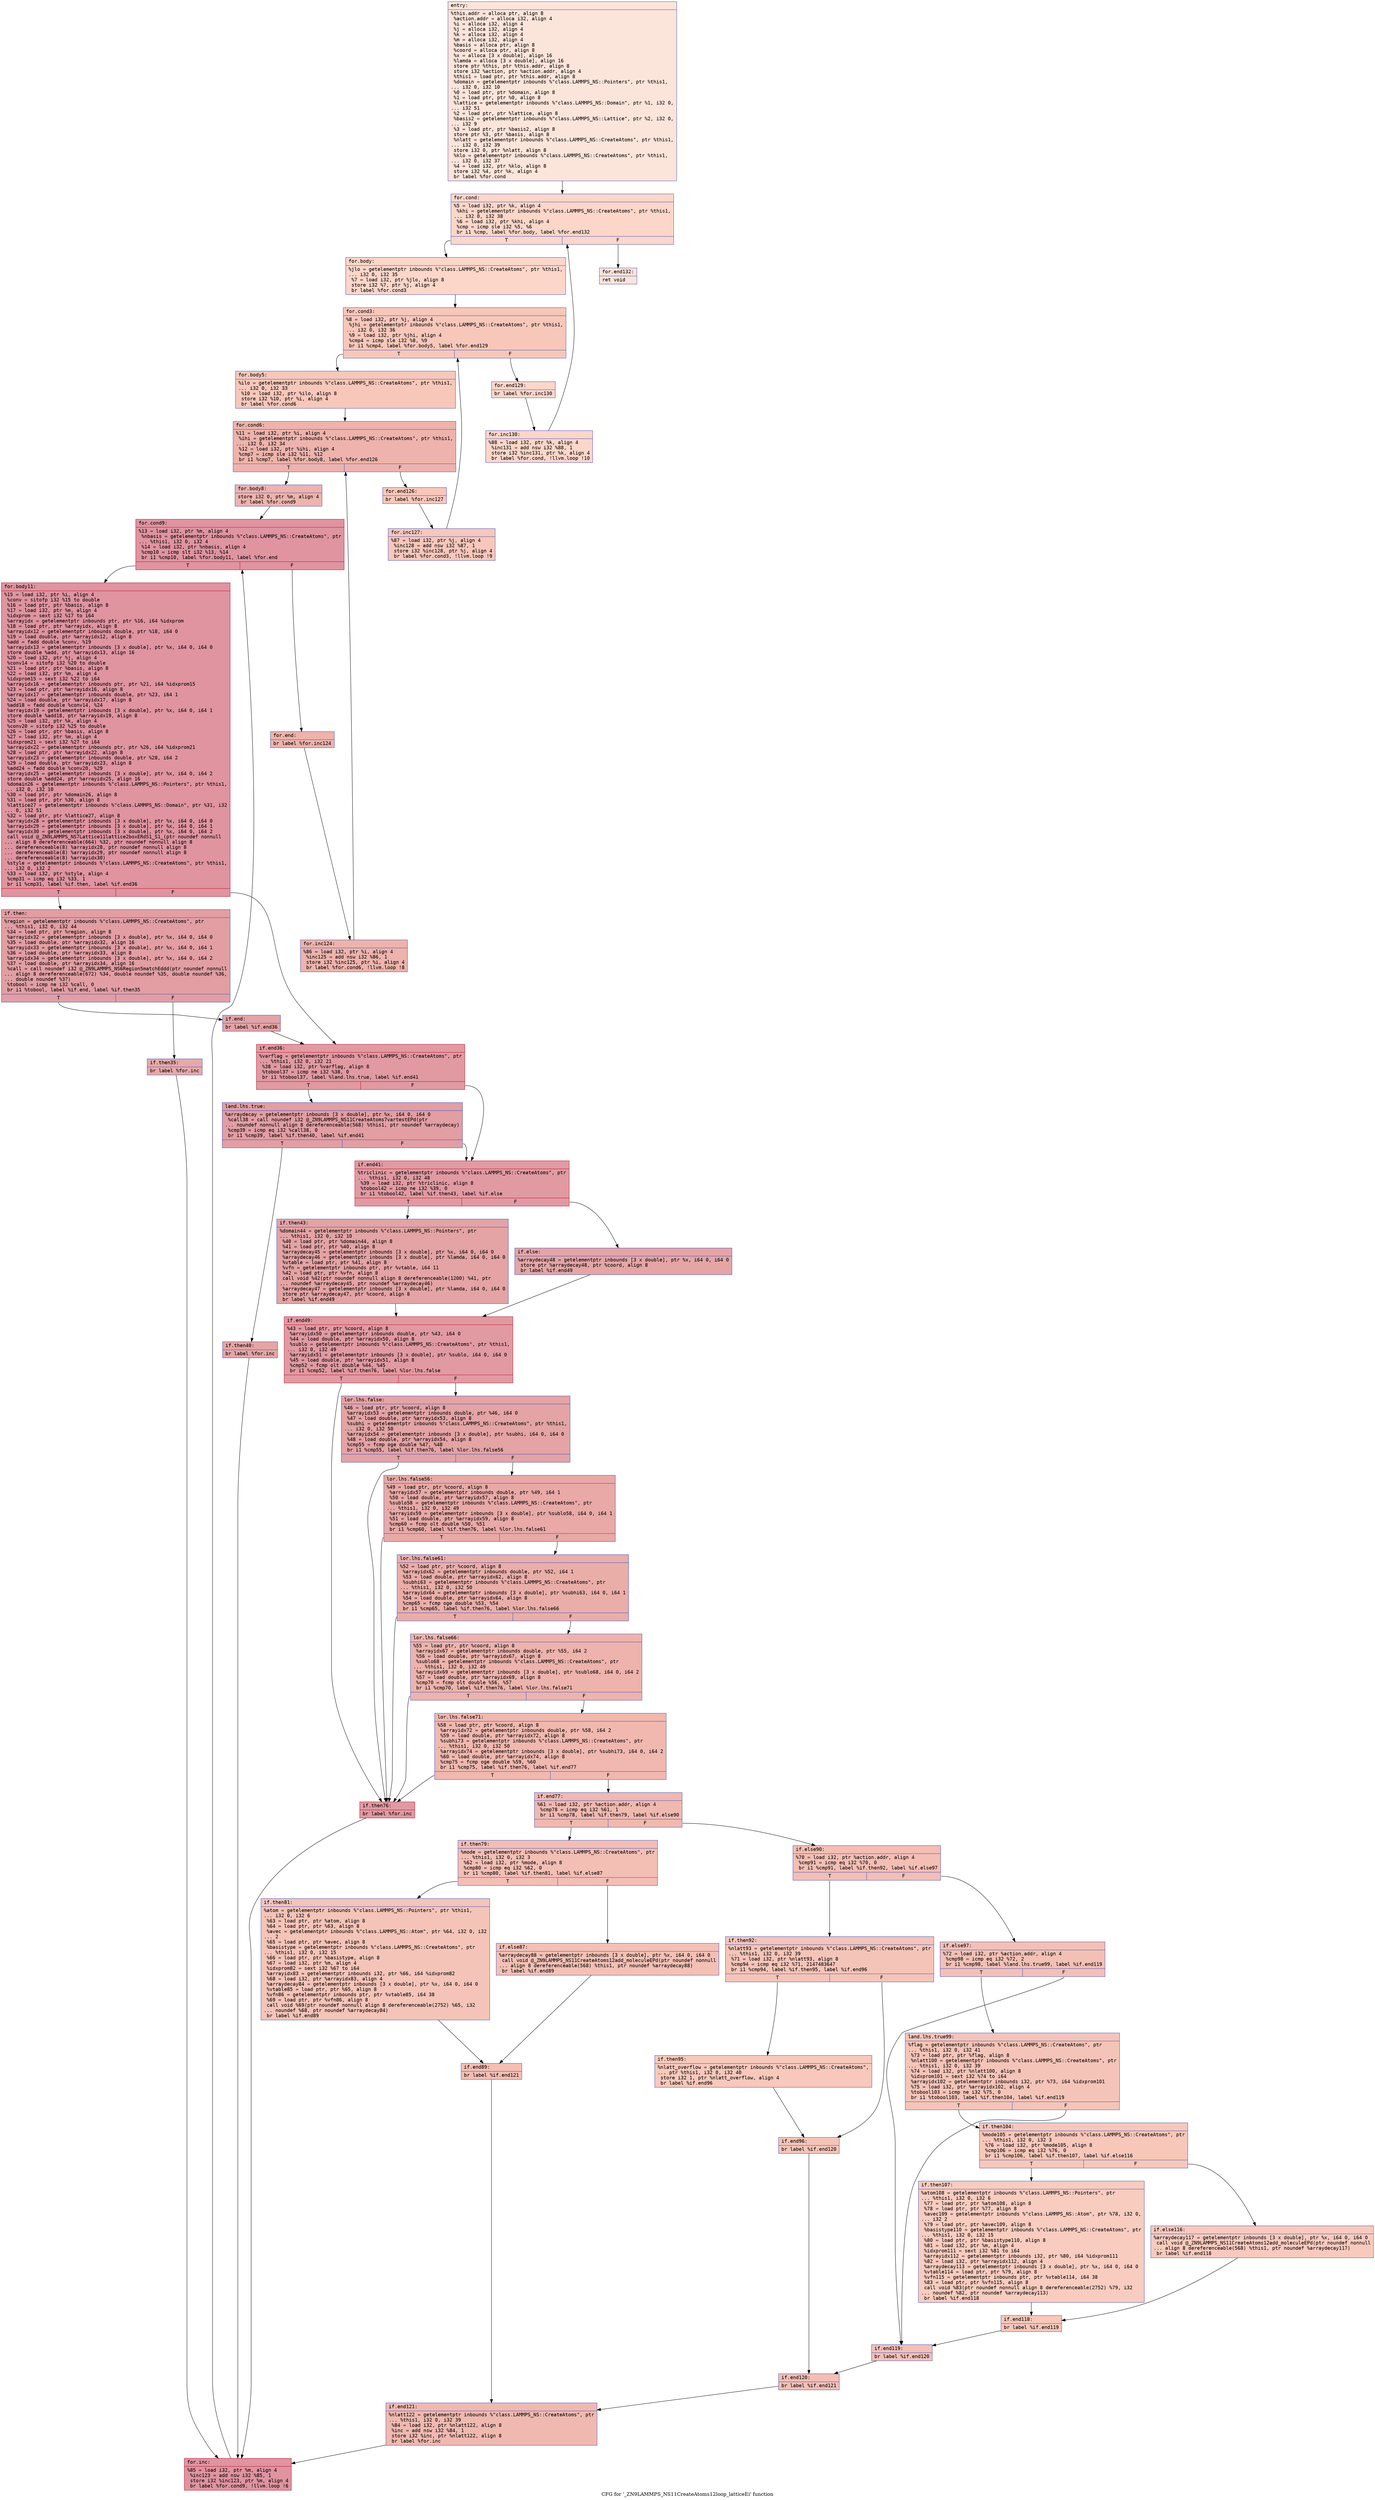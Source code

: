 digraph "CFG for '_ZN9LAMMPS_NS11CreateAtoms12loop_latticeEi' function" {
	label="CFG for '_ZN9LAMMPS_NS11CreateAtoms12loop_latticeEi' function";

	Node0x55e0693b6890 [shape=record,color="#3d50c3ff", style=filled, fillcolor="#f5c1a970" fontname="Courier",label="{entry:\l|  %this.addr = alloca ptr, align 8\l  %action.addr = alloca i32, align 4\l  %i = alloca i32, align 4\l  %j = alloca i32, align 4\l  %k = alloca i32, align 4\l  %m = alloca i32, align 4\l  %basis = alloca ptr, align 8\l  %coord = alloca ptr, align 8\l  %x = alloca [3 x double], align 16\l  %lamda = alloca [3 x double], align 16\l  store ptr %this, ptr %this.addr, align 8\l  store i32 %action, ptr %action.addr, align 4\l  %this1 = load ptr, ptr %this.addr, align 8\l  %domain = getelementptr inbounds %\"class.LAMMPS_NS::Pointers\", ptr %this1,\l... i32 0, i32 10\l  %0 = load ptr, ptr %domain, align 8\l  %1 = load ptr, ptr %0, align 8\l  %lattice = getelementptr inbounds %\"class.LAMMPS_NS::Domain\", ptr %1, i32 0,\l... i32 51\l  %2 = load ptr, ptr %lattice, align 8\l  %basis2 = getelementptr inbounds %\"class.LAMMPS_NS::Lattice\", ptr %2, i32 0,\l... i32 9\l  %3 = load ptr, ptr %basis2, align 8\l  store ptr %3, ptr %basis, align 8\l  %nlatt = getelementptr inbounds %\"class.LAMMPS_NS::CreateAtoms\", ptr %this1,\l... i32 0, i32 39\l  store i32 0, ptr %nlatt, align 8\l  %klo = getelementptr inbounds %\"class.LAMMPS_NS::CreateAtoms\", ptr %this1,\l... i32 0, i32 37\l  %4 = load i32, ptr %klo, align 8\l  store i32 %4, ptr %k, align 4\l  br label %for.cond\l}"];
	Node0x55e0693b6890 -> Node0x55e0693b78e0[tooltip="entry -> for.cond\nProbability 100.00%" ];
	Node0x55e0693b78e0 [shape=record,color="#3d50c3ff", style=filled, fillcolor="#f6a38570" fontname="Courier",label="{for.cond:\l|  %5 = load i32, ptr %k, align 4\l  %khi = getelementptr inbounds %\"class.LAMMPS_NS::CreateAtoms\", ptr %this1,\l... i32 0, i32 38\l  %6 = load i32, ptr %khi, align 4\l  %cmp = icmp sle i32 %5, %6\l  br i1 %cmp, label %for.body, label %for.end132\l|{<s0>T|<s1>F}}"];
	Node0x55e0693b78e0:s0 -> Node0x55e0693b7b60[tooltip="for.cond -> for.body\nProbability 96.88%" ];
	Node0x55e0693b78e0:s1 -> Node0x55e0693b7be0[tooltip="for.cond -> for.end132\nProbability 3.12%" ];
	Node0x55e0693b7b60 [shape=record,color="#3d50c3ff", style=filled, fillcolor="#f6a38570" fontname="Courier",label="{for.body:\l|  %jlo = getelementptr inbounds %\"class.LAMMPS_NS::CreateAtoms\", ptr %this1,\l... i32 0, i32 35\l  %7 = load i32, ptr %jlo, align 8\l  store i32 %7, ptr %j, align 4\l  br label %for.cond3\l}"];
	Node0x55e0693b7b60 -> Node0x55e0693b6dc0[tooltip="for.body -> for.cond3\nProbability 100.00%" ];
	Node0x55e0693b6dc0 [shape=record,color="#3d50c3ff", style=filled, fillcolor="#ec7f6370" fontname="Courier",label="{for.cond3:\l|  %8 = load i32, ptr %j, align 4\l  %jhi = getelementptr inbounds %\"class.LAMMPS_NS::CreateAtoms\", ptr %this1,\l... i32 0, i32 36\l  %9 = load i32, ptr %jhi, align 4\l  %cmp4 = icmp sle i32 %8, %9\l  br i1 %cmp4, label %for.body5, label %for.end129\l|{<s0>T|<s1>F}}"];
	Node0x55e0693b6dc0:s0 -> Node0x55e0693b82f0[tooltip="for.cond3 -> for.body5\nProbability 96.88%" ];
	Node0x55e0693b6dc0:s1 -> Node0x55e0693b8370[tooltip="for.cond3 -> for.end129\nProbability 3.12%" ];
	Node0x55e0693b82f0 [shape=record,color="#3d50c3ff", style=filled, fillcolor="#ec7f6370" fontname="Courier",label="{for.body5:\l|  %ilo = getelementptr inbounds %\"class.LAMMPS_NS::CreateAtoms\", ptr %this1,\l... i32 0, i32 33\l  %10 = load i32, ptr %ilo, align 8\l  store i32 %10, ptr %i, align 4\l  br label %for.cond6\l}"];
	Node0x55e0693b82f0 -> Node0x55e0693b85f0[tooltip="for.body5 -> for.cond6\nProbability 100.00%" ];
	Node0x55e0693b85f0 [shape=record,color="#3d50c3ff", style=filled, fillcolor="#d6524470" fontname="Courier",label="{for.cond6:\l|  %11 = load i32, ptr %i, align 4\l  %ihi = getelementptr inbounds %\"class.LAMMPS_NS::CreateAtoms\", ptr %this1,\l... i32 0, i32 34\l  %12 = load i32, ptr %ihi, align 4\l  %cmp7 = icmp sle i32 %11, %12\l  br i1 %cmp7, label %for.body8, label %for.end126\l|{<s0>T|<s1>F}}"];
	Node0x55e0693b85f0:s0 -> Node0x55e0693b8900[tooltip="for.cond6 -> for.body8\nProbability 96.88%" ];
	Node0x55e0693b85f0:s1 -> Node0x55e0693b8980[tooltip="for.cond6 -> for.end126\nProbability 3.12%" ];
	Node0x55e0693b8900 [shape=record,color="#3d50c3ff", style=filled, fillcolor="#d6524470" fontname="Courier",label="{for.body8:\l|  store i32 0, ptr %m, align 4\l  br label %for.cond9\l}"];
	Node0x55e0693b8900 -> Node0x55e0693b8b50[tooltip="for.body8 -> for.cond9\nProbability 100.00%" ];
	Node0x55e0693b8b50 [shape=record,color="#b70d28ff", style=filled, fillcolor="#b70d2870" fontname="Courier",label="{for.cond9:\l|  %13 = load i32, ptr %m, align 4\l  %nbasis = getelementptr inbounds %\"class.LAMMPS_NS::CreateAtoms\", ptr\l... %this1, i32 0, i32 4\l  %14 = load i32, ptr %nbasis, align 4\l  %cmp10 = icmp slt i32 %13, %14\l  br i1 %cmp10, label %for.body11, label %for.end\l|{<s0>T|<s1>F}}"];
	Node0x55e0693b8b50:s0 -> Node0x55e0693b8e60[tooltip="for.cond9 -> for.body11\nProbability 96.88%" ];
	Node0x55e0693b8b50:s1 -> Node0x55e0693b8ee0[tooltip="for.cond9 -> for.end\nProbability 3.12%" ];
	Node0x55e0693b8e60 [shape=record,color="#b70d28ff", style=filled, fillcolor="#b70d2870" fontname="Courier",label="{for.body11:\l|  %15 = load i32, ptr %i, align 4\l  %conv = sitofp i32 %15 to double\l  %16 = load ptr, ptr %basis, align 8\l  %17 = load i32, ptr %m, align 4\l  %idxprom = sext i32 %17 to i64\l  %arrayidx = getelementptr inbounds ptr, ptr %16, i64 %idxprom\l  %18 = load ptr, ptr %arrayidx, align 8\l  %arrayidx12 = getelementptr inbounds double, ptr %18, i64 0\l  %19 = load double, ptr %arrayidx12, align 8\l  %add = fadd double %conv, %19\l  %arrayidx13 = getelementptr inbounds [3 x double], ptr %x, i64 0, i64 0\l  store double %add, ptr %arrayidx13, align 16\l  %20 = load i32, ptr %j, align 4\l  %conv14 = sitofp i32 %20 to double\l  %21 = load ptr, ptr %basis, align 8\l  %22 = load i32, ptr %m, align 4\l  %idxprom15 = sext i32 %22 to i64\l  %arrayidx16 = getelementptr inbounds ptr, ptr %21, i64 %idxprom15\l  %23 = load ptr, ptr %arrayidx16, align 8\l  %arrayidx17 = getelementptr inbounds double, ptr %23, i64 1\l  %24 = load double, ptr %arrayidx17, align 8\l  %add18 = fadd double %conv14, %24\l  %arrayidx19 = getelementptr inbounds [3 x double], ptr %x, i64 0, i64 1\l  store double %add18, ptr %arrayidx19, align 8\l  %25 = load i32, ptr %k, align 4\l  %conv20 = sitofp i32 %25 to double\l  %26 = load ptr, ptr %basis, align 8\l  %27 = load i32, ptr %m, align 4\l  %idxprom21 = sext i32 %27 to i64\l  %arrayidx22 = getelementptr inbounds ptr, ptr %26, i64 %idxprom21\l  %28 = load ptr, ptr %arrayidx22, align 8\l  %arrayidx23 = getelementptr inbounds double, ptr %28, i64 2\l  %29 = load double, ptr %arrayidx23, align 8\l  %add24 = fadd double %conv20, %29\l  %arrayidx25 = getelementptr inbounds [3 x double], ptr %x, i64 0, i64 2\l  store double %add24, ptr %arrayidx25, align 16\l  %domain26 = getelementptr inbounds %\"class.LAMMPS_NS::Pointers\", ptr %this1,\l... i32 0, i32 10\l  %30 = load ptr, ptr %domain26, align 8\l  %31 = load ptr, ptr %30, align 8\l  %lattice27 = getelementptr inbounds %\"class.LAMMPS_NS::Domain\", ptr %31, i32\l... 0, i32 51\l  %32 = load ptr, ptr %lattice27, align 8\l  %arrayidx28 = getelementptr inbounds [3 x double], ptr %x, i64 0, i64 0\l  %arrayidx29 = getelementptr inbounds [3 x double], ptr %x, i64 0, i64 1\l  %arrayidx30 = getelementptr inbounds [3 x double], ptr %x, i64 0, i64 2\l  call void @_ZN9LAMMPS_NS7Lattice11lattice2boxERdS1_S1_(ptr noundef nonnull\l... align 8 dereferenceable(664) %32, ptr noundef nonnull align 8\l... dereferenceable(8) %arrayidx28, ptr noundef nonnull align 8\l... dereferenceable(8) %arrayidx29, ptr noundef nonnull align 8\l... dereferenceable(8) %arrayidx30)\l  %style = getelementptr inbounds %\"class.LAMMPS_NS::CreateAtoms\", ptr %this1,\l... i32 0, i32 2\l  %33 = load i32, ptr %style, align 4\l  %cmp31 = icmp eq i32 %33, 1\l  br i1 %cmp31, label %if.then, label %if.end36\l|{<s0>T|<s1>F}}"];
	Node0x55e0693b8e60:s0 -> Node0x55e0693013e0[tooltip="for.body11 -> if.then\nProbability 50.00%" ];
	Node0x55e0693b8e60:s1 -> Node0x55e0693bb0e0[tooltip="for.body11 -> if.end36\nProbability 50.00%" ];
	Node0x55e0693013e0 [shape=record,color="#3d50c3ff", style=filled, fillcolor="#be242e70" fontname="Courier",label="{if.then:\l|  %region = getelementptr inbounds %\"class.LAMMPS_NS::CreateAtoms\", ptr\l... %this1, i32 0, i32 44\l  %34 = load ptr, ptr %region, align 8\l  %arrayidx32 = getelementptr inbounds [3 x double], ptr %x, i64 0, i64 0\l  %35 = load double, ptr %arrayidx32, align 16\l  %arrayidx33 = getelementptr inbounds [3 x double], ptr %x, i64 0, i64 1\l  %36 = load double, ptr %arrayidx33, align 8\l  %arrayidx34 = getelementptr inbounds [3 x double], ptr %x, i64 0, i64 2\l  %37 = load double, ptr %arrayidx34, align 16\l  %call = call noundef i32 @_ZN9LAMMPS_NS6Region5matchEddd(ptr noundef nonnull\l... align 8 dereferenceable(672) %34, double noundef %35, double noundef %36,\l... double noundef %37)\l  %tobool = icmp ne i32 %call, 0\l  br i1 %tobool, label %if.end, label %if.then35\l|{<s0>T|<s1>F}}"];
	Node0x55e0693013e0:s0 -> Node0x55e0693bba70[tooltip="if.then -> if.end\nProbability 62.50%" ];
	Node0x55e0693013e0:s1 -> Node0x55e0693bbae0[tooltip="if.then -> if.then35\nProbability 37.50%" ];
	Node0x55e0693bbae0 [shape=record,color="#3d50c3ff", style=filled, fillcolor="#ca3b3770" fontname="Courier",label="{if.then35:\l|  br label %for.inc\l}"];
	Node0x55e0693bbae0 -> Node0x55e0693bbc40[tooltip="if.then35 -> for.inc\nProbability 100.00%" ];
	Node0x55e0693bba70 [shape=record,color="#3d50c3ff", style=filled, fillcolor="#c32e3170" fontname="Courier",label="{if.end:\l|  br label %if.end36\l}"];
	Node0x55e0693bba70 -> Node0x55e0693bb0e0[tooltip="if.end -> if.end36\nProbability 100.00%" ];
	Node0x55e0693bb0e0 [shape=record,color="#b70d28ff", style=filled, fillcolor="#bb1b2c70" fontname="Courier",label="{if.end36:\l|  %varflag = getelementptr inbounds %\"class.LAMMPS_NS::CreateAtoms\", ptr\l... %this1, i32 0, i32 21\l  %38 = load i32, ptr %varflag, align 8\l  %tobool37 = icmp ne i32 %38, 0\l  br i1 %tobool37, label %land.lhs.true, label %if.end41\l|{<s0>T|<s1>F}}"];
	Node0x55e0693bb0e0:s0 -> Node0x55e0693bbf80[tooltip="if.end36 -> land.lhs.true\nProbability 62.50%" ];
	Node0x55e0693bb0e0:s1 -> Node0x55e0693bc000[tooltip="if.end36 -> if.end41\nProbability 37.50%" ];
	Node0x55e0693bbf80 [shape=record,color="#3d50c3ff", style=filled, fillcolor="#be242e70" fontname="Courier",label="{land.lhs.true:\l|  %arraydecay = getelementptr inbounds [3 x double], ptr %x, i64 0, i64 0\l  %call38 = call noundef i32 @_ZN9LAMMPS_NS11CreateAtoms7vartestEPd(ptr\l... noundef nonnull align 8 dereferenceable(568) %this1, ptr noundef %arraydecay)\l  %cmp39 = icmp eq i32 %call38, 0\l  br i1 %cmp39, label %if.then40, label %if.end41\l|{<s0>T|<s1>F}}"];
	Node0x55e0693bbf80:s0 -> Node0x55e0693bc460[tooltip="land.lhs.true -> if.then40\nProbability 37.50%" ];
	Node0x55e0693bbf80:s1 -> Node0x55e0693bc000[tooltip="land.lhs.true -> if.end41\nProbability 62.50%" ];
	Node0x55e0693bc460 [shape=record,color="#3d50c3ff", style=filled, fillcolor="#c5333470" fontname="Courier",label="{if.then40:\l|  br label %for.inc\l}"];
	Node0x55e0693bc460 -> Node0x55e0693bbc40[tooltip="if.then40 -> for.inc\nProbability 100.00%" ];
	Node0x55e0693bc000 [shape=record,color="#b70d28ff", style=filled, fillcolor="#bb1b2c70" fontname="Courier",label="{if.end41:\l|  %triclinic = getelementptr inbounds %\"class.LAMMPS_NS::CreateAtoms\", ptr\l... %this1, i32 0, i32 48\l  %39 = load i32, ptr %triclinic, align 8\l  %tobool42 = icmp ne i32 %39, 0\l  br i1 %tobool42, label %if.then43, label %if.else\l|{<s0>T|<s1>F}}"];
	Node0x55e0693bc000:s0 -> Node0x55e0693bc7d0[tooltip="if.end41 -> if.then43\nProbability 62.50%" ];
	Node0x55e0693bc000:s1 -> Node0x55e0693bc850[tooltip="if.end41 -> if.else\nProbability 37.50%" ];
	Node0x55e0693bc7d0 [shape=record,color="#3d50c3ff", style=filled, fillcolor="#c32e3170" fontname="Courier",label="{if.then43:\l|  %domain44 = getelementptr inbounds %\"class.LAMMPS_NS::Pointers\", ptr\l... %this1, i32 0, i32 10\l  %40 = load ptr, ptr %domain44, align 8\l  %41 = load ptr, ptr %40, align 8\l  %arraydecay45 = getelementptr inbounds [3 x double], ptr %x, i64 0, i64 0\l  %arraydecay46 = getelementptr inbounds [3 x double], ptr %lamda, i64 0, i64 0\l  %vtable = load ptr, ptr %41, align 8\l  %vfn = getelementptr inbounds ptr, ptr %vtable, i64 11\l  %42 = load ptr, ptr %vfn, align 8\l  call void %42(ptr noundef nonnull align 8 dereferenceable(1200) %41, ptr\l... noundef %arraydecay45, ptr noundef %arraydecay46)\l  %arraydecay47 = getelementptr inbounds [3 x double], ptr %lamda, i64 0, i64 0\l  store ptr %arraydecay47, ptr %coord, align 8\l  br label %if.end49\l}"];
	Node0x55e0693bc7d0 -> Node0x55e0693bd140[tooltip="if.then43 -> if.end49\nProbability 100.00%" ];
	Node0x55e0693bc850 [shape=record,color="#3d50c3ff", style=filled, fillcolor="#c5333470" fontname="Courier",label="{if.else:\l|  %arraydecay48 = getelementptr inbounds [3 x double], ptr %x, i64 0, i64 0\l  store ptr %arraydecay48, ptr %coord, align 8\l  br label %if.end49\l}"];
	Node0x55e0693bc850 -> Node0x55e0693bd140[tooltip="if.else -> if.end49\nProbability 100.00%" ];
	Node0x55e0693bd140 [shape=record,color="#b70d28ff", style=filled, fillcolor="#bb1b2c70" fontname="Courier",label="{if.end49:\l|  %43 = load ptr, ptr %coord, align 8\l  %arrayidx50 = getelementptr inbounds double, ptr %43, i64 0\l  %44 = load double, ptr %arrayidx50, align 8\l  %sublo = getelementptr inbounds %\"class.LAMMPS_NS::CreateAtoms\", ptr %this1,\l... i32 0, i32 49\l  %arrayidx51 = getelementptr inbounds [3 x double], ptr %sublo, i64 0, i64 0\l  %45 = load double, ptr %arrayidx51, align 8\l  %cmp52 = fcmp olt double %44, %45\l  br i1 %cmp52, label %if.then76, label %lor.lhs.false\l|{<s0>T|<s1>F}}"];
	Node0x55e0693bd140:s0 -> Node0x55e0693b9fd0[tooltip="if.end49 -> if.then76\nProbability 50.00%" ];
	Node0x55e0693bd140:s1 -> Node0x55e0693bdf40[tooltip="if.end49 -> lor.lhs.false\nProbability 50.00%" ];
	Node0x55e0693bdf40 [shape=record,color="#3d50c3ff", style=filled, fillcolor="#c32e3170" fontname="Courier",label="{lor.lhs.false:\l|  %46 = load ptr, ptr %coord, align 8\l  %arrayidx53 = getelementptr inbounds double, ptr %46, i64 0\l  %47 = load double, ptr %arrayidx53, align 8\l  %subhi = getelementptr inbounds %\"class.LAMMPS_NS::CreateAtoms\", ptr %this1,\l... i32 0, i32 50\l  %arrayidx54 = getelementptr inbounds [3 x double], ptr %subhi, i64 0, i64 0\l  %48 = load double, ptr %arrayidx54, align 8\l  %cmp55 = fcmp oge double %47, %48\l  br i1 %cmp55, label %if.then76, label %lor.lhs.false56\l|{<s0>T|<s1>F}}"];
	Node0x55e0693bdf40:s0 -> Node0x55e0693b9fd0[tooltip="lor.lhs.false -> if.then76\nProbability 50.00%" ];
	Node0x55e0693bdf40:s1 -> Node0x55e0693bed50[tooltip="lor.lhs.false -> lor.lhs.false56\nProbability 50.00%" ];
	Node0x55e0693bed50 [shape=record,color="#3d50c3ff", style=filled, fillcolor="#ca3b3770" fontname="Courier",label="{lor.lhs.false56:\l|  %49 = load ptr, ptr %coord, align 8\l  %arrayidx57 = getelementptr inbounds double, ptr %49, i64 1\l  %50 = load double, ptr %arrayidx57, align 8\l  %sublo58 = getelementptr inbounds %\"class.LAMMPS_NS::CreateAtoms\", ptr\l... %this1, i32 0, i32 49\l  %arrayidx59 = getelementptr inbounds [3 x double], ptr %sublo58, i64 0, i64 1\l  %51 = load double, ptr %arrayidx59, align 8\l  %cmp60 = fcmp olt double %50, %51\l  br i1 %cmp60, label %if.then76, label %lor.lhs.false61\l|{<s0>T|<s1>F}}"];
	Node0x55e0693bed50:s0 -> Node0x55e0693b9fd0[tooltip="lor.lhs.false56 -> if.then76\nProbability 50.00%" ];
	Node0x55e0693bed50:s1 -> Node0x55e0693bf350[tooltip="lor.lhs.false56 -> lor.lhs.false61\nProbability 50.00%" ];
	Node0x55e0693bf350 [shape=record,color="#3d50c3ff", style=filled, fillcolor="#d0473d70" fontname="Courier",label="{lor.lhs.false61:\l|  %52 = load ptr, ptr %coord, align 8\l  %arrayidx62 = getelementptr inbounds double, ptr %52, i64 1\l  %53 = load double, ptr %arrayidx62, align 8\l  %subhi63 = getelementptr inbounds %\"class.LAMMPS_NS::CreateAtoms\", ptr\l... %this1, i32 0, i32 50\l  %arrayidx64 = getelementptr inbounds [3 x double], ptr %subhi63, i64 0, i64 1\l  %54 = load double, ptr %arrayidx64, align 8\l  %cmp65 = fcmp oge double %53, %54\l  br i1 %cmp65, label %if.then76, label %lor.lhs.false66\l|{<s0>T|<s1>F}}"];
	Node0x55e0693bf350:s0 -> Node0x55e0693b9fd0[tooltip="lor.lhs.false61 -> if.then76\nProbability 50.00%" ];
	Node0x55e0693bf350:s1 -> Node0x55e0693bf950[tooltip="lor.lhs.false61 -> lor.lhs.false66\nProbability 50.00%" ];
	Node0x55e0693bf950 [shape=record,color="#3d50c3ff", style=filled, fillcolor="#d6524470" fontname="Courier",label="{lor.lhs.false66:\l|  %55 = load ptr, ptr %coord, align 8\l  %arrayidx67 = getelementptr inbounds double, ptr %55, i64 2\l  %56 = load double, ptr %arrayidx67, align 8\l  %sublo68 = getelementptr inbounds %\"class.LAMMPS_NS::CreateAtoms\", ptr\l... %this1, i32 0, i32 49\l  %arrayidx69 = getelementptr inbounds [3 x double], ptr %sublo68, i64 0, i64 2\l  %57 = load double, ptr %arrayidx69, align 8\l  %cmp70 = fcmp olt double %56, %57\l  br i1 %cmp70, label %if.then76, label %lor.lhs.false71\l|{<s0>T|<s1>F}}"];
	Node0x55e0693bf950:s0 -> Node0x55e0693b9fd0[tooltip="lor.lhs.false66 -> if.then76\nProbability 50.00%" ];
	Node0x55e0693bf950:s1 -> Node0x55e0693bff50[tooltip="lor.lhs.false66 -> lor.lhs.false71\nProbability 50.00%" ];
	Node0x55e0693bff50 [shape=record,color="#3d50c3ff", style=filled, fillcolor="#dc5d4a70" fontname="Courier",label="{lor.lhs.false71:\l|  %58 = load ptr, ptr %coord, align 8\l  %arrayidx72 = getelementptr inbounds double, ptr %58, i64 2\l  %59 = load double, ptr %arrayidx72, align 8\l  %subhi73 = getelementptr inbounds %\"class.LAMMPS_NS::CreateAtoms\", ptr\l... %this1, i32 0, i32 50\l  %arrayidx74 = getelementptr inbounds [3 x double], ptr %subhi73, i64 0, i64 2\l  %60 = load double, ptr %arrayidx74, align 8\l  %cmp75 = fcmp oge double %59, %60\l  br i1 %cmp75, label %if.then76, label %if.end77\l|{<s0>T|<s1>F}}"];
	Node0x55e0693bff50:s0 -> Node0x55e0693b9fd0[tooltip="lor.lhs.false71 -> if.then76\nProbability 50.00%" ];
	Node0x55e0693bff50:s1 -> Node0x55e0693c0550[tooltip="lor.lhs.false71 -> if.end77\nProbability 50.00%" ];
	Node0x55e0693b9fd0 [shape=record,color="#b70d28ff", style=filled, fillcolor="#bb1b2c70" fontname="Courier",label="{if.then76:\l|  br label %for.inc\l}"];
	Node0x55e0693b9fd0 -> Node0x55e0693bbc40[tooltip="if.then76 -> for.inc\nProbability 100.00%" ];
	Node0x55e0693c0550 [shape=record,color="#3d50c3ff", style=filled, fillcolor="#de614d70" fontname="Courier",label="{if.end77:\l|  %61 = load i32, ptr %action.addr, align 4\l  %cmp78 = icmp eq i32 %61, 1\l  br i1 %cmp78, label %if.then79, label %if.else90\l|{<s0>T|<s1>F}}"];
	Node0x55e0693c0550:s0 -> Node0x55e0693c0820[tooltip="if.end77 -> if.then79\nProbability 50.00%" ];
	Node0x55e0693c0550:s1 -> Node0x55e0693c08a0[tooltip="if.end77 -> if.else90\nProbability 50.00%" ];
	Node0x55e0693c0820 [shape=record,color="#3d50c3ff", style=filled, fillcolor="#e36c5570" fontname="Courier",label="{if.then79:\l|  %mode = getelementptr inbounds %\"class.LAMMPS_NS::CreateAtoms\", ptr\l... %this1, i32 0, i32 3\l  %62 = load i32, ptr %mode, align 8\l  %cmp80 = icmp eq i32 %62, 0\l  br i1 %cmp80, label %if.then81, label %if.else87\l|{<s0>T|<s1>F}}"];
	Node0x55e0693c0820:s0 -> Node0x55e0693c0be0[tooltip="if.then79 -> if.then81\nProbability 37.50%" ];
	Node0x55e0693c0820:s1 -> Node0x55e0693c0c60[tooltip="if.then79 -> if.else87\nProbability 62.50%" ];
	Node0x55e0693c0be0 [shape=record,color="#3d50c3ff", style=filled, fillcolor="#e97a5f70" fontname="Courier",label="{if.then81:\l|  %atom = getelementptr inbounds %\"class.LAMMPS_NS::Pointers\", ptr %this1,\l... i32 0, i32 6\l  %63 = load ptr, ptr %atom, align 8\l  %64 = load ptr, ptr %63, align 8\l  %avec = getelementptr inbounds %\"class.LAMMPS_NS::Atom\", ptr %64, i32 0, i32\l... 2\l  %65 = load ptr, ptr %avec, align 8\l  %basistype = getelementptr inbounds %\"class.LAMMPS_NS::CreateAtoms\", ptr\l... %this1, i32 0, i32 15\l  %66 = load ptr, ptr %basistype, align 8\l  %67 = load i32, ptr %m, align 4\l  %idxprom82 = sext i32 %67 to i64\l  %arrayidx83 = getelementptr inbounds i32, ptr %66, i64 %idxprom82\l  %68 = load i32, ptr %arrayidx83, align 4\l  %arraydecay84 = getelementptr inbounds [3 x double], ptr %x, i64 0, i64 0\l  %vtable85 = load ptr, ptr %65, align 8\l  %vfn86 = getelementptr inbounds ptr, ptr %vtable85, i64 38\l  %69 = load ptr, ptr %vfn86, align 8\l  call void %69(ptr noundef nonnull align 8 dereferenceable(2752) %65, i32\l... noundef %68, ptr noundef %arraydecay84)\l  br label %if.end89\l}"];
	Node0x55e0693c0be0 -> Node0x55e0693c18b0[tooltip="if.then81 -> if.end89\nProbability 100.00%" ];
	Node0x55e0693c0c60 [shape=record,color="#3d50c3ff", style=filled, fillcolor="#e5705870" fontname="Courier",label="{if.else87:\l|  %arraydecay88 = getelementptr inbounds [3 x double], ptr %x, i64 0, i64 0\l  call void @_ZN9LAMMPS_NS11CreateAtoms12add_moleculeEPd(ptr noundef nonnull\l... align 8 dereferenceable(568) %this1, ptr noundef %arraydecay88)\l  br label %if.end89\l}"];
	Node0x55e0693c0c60 -> Node0x55e0693c18b0[tooltip="if.else87 -> if.end89\nProbability 100.00%" ];
	Node0x55e0693c18b0 [shape=record,color="#3d50c3ff", style=filled, fillcolor="#e36c5570" fontname="Courier",label="{if.end89:\l|  br label %if.end121\l}"];
	Node0x55e0693c18b0 -> Node0x55e0693c1be0[tooltip="if.end89 -> if.end121\nProbability 100.00%" ];
	Node0x55e0693c08a0 [shape=record,color="#3d50c3ff", style=filled, fillcolor="#e36c5570" fontname="Courier",label="{if.else90:\l|  %70 = load i32, ptr %action.addr, align 4\l  %cmp91 = icmp eq i32 %70, 0\l  br i1 %cmp91, label %if.then92, label %if.else97\l|{<s0>T|<s1>F}}"];
	Node0x55e0693c08a0:s0 -> Node0x55e0693c1de0[tooltip="if.else90 -> if.then92\nProbability 37.50%" ];
	Node0x55e0693c08a0:s1 -> Node0x55e0693c1e60[tooltip="if.else90 -> if.else97\nProbability 62.50%" ];
	Node0x55e0693c1de0 [shape=record,color="#3d50c3ff", style=filled, fillcolor="#e97a5f70" fontname="Courier",label="{if.then92:\l|  %nlatt93 = getelementptr inbounds %\"class.LAMMPS_NS::CreateAtoms\", ptr\l... %this1, i32 0, i32 39\l  %71 = load i32, ptr %nlatt93, align 8\l  %cmp94 = icmp eq i32 %71, 2147483647\l  br i1 %cmp94, label %if.then95, label %if.end96\l|{<s0>T|<s1>F}}"];
	Node0x55e0693c1de0:s0 -> Node0x55e0693c21b0[tooltip="if.then92 -> if.then95\nProbability 50.00%" ];
	Node0x55e0693c1de0:s1 -> Node0x55e0693c2230[tooltip="if.then92 -> if.end96\nProbability 50.00%" ];
	Node0x55e0693c21b0 [shape=record,color="#3d50c3ff", style=filled, fillcolor="#ed836670" fontname="Courier",label="{if.then95:\l|  %nlatt_overflow = getelementptr inbounds %\"class.LAMMPS_NS::CreateAtoms\",\l... ptr %this1, i32 0, i32 40\l  store i32 1, ptr %nlatt_overflow, align 4\l  br label %if.end96\l}"];
	Node0x55e0693c21b0 -> Node0x55e0693c2230[tooltip="if.then95 -> if.end96\nProbability 100.00%" ];
	Node0x55e0693c2230 [shape=record,color="#3d50c3ff", style=filled, fillcolor="#e97a5f70" fontname="Courier",label="{if.end96:\l|  br label %if.end120\l}"];
	Node0x55e0693c2230 -> Node0x55e0693c25c0[tooltip="if.end96 -> if.end120\nProbability 100.00%" ];
	Node0x55e0693c1e60 [shape=record,color="#3d50c3ff", style=filled, fillcolor="#e5705870" fontname="Courier",label="{if.else97:\l|  %72 = load i32, ptr %action.addr, align 4\l  %cmp98 = icmp eq i32 %72, 2\l  br i1 %cmp98, label %land.lhs.true99, label %if.end119\l|{<s0>T|<s1>F}}"];
	Node0x55e0693c1e60:s0 -> Node0x55e0693c27e0[tooltip="if.else97 -> land.lhs.true99\nProbability 50.00%" ];
	Node0x55e0693c1e60:s1 -> Node0x55e0693c2860[tooltip="if.else97 -> if.end119\nProbability 50.00%" ];
	Node0x55e0693c27e0 [shape=record,color="#3d50c3ff", style=filled, fillcolor="#e97a5f70" fontname="Courier",label="{land.lhs.true99:\l|  %flag = getelementptr inbounds %\"class.LAMMPS_NS::CreateAtoms\", ptr\l... %this1, i32 0, i32 41\l  %73 = load ptr, ptr %flag, align 8\l  %nlatt100 = getelementptr inbounds %\"class.LAMMPS_NS::CreateAtoms\", ptr\l... %this1, i32 0, i32 39\l  %74 = load i32, ptr %nlatt100, align 8\l  %idxprom101 = sext i32 %74 to i64\l  %arrayidx102 = getelementptr inbounds i32, ptr %73, i64 %idxprom101\l  %75 = load i32, ptr %arrayidx102, align 4\l  %tobool103 = icmp ne i32 %75, 0\l  br i1 %tobool103, label %if.then104, label %if.end119\l|{<s0>T|<s1>F}}"];
	Node0x55e0693c27e0:s0 -> Node0x55e0693c2f10[tooltip="land.lhs.true99 -> if.then104\nProbability 62.50%" ];
	Node0x55e0693c27e0:s1 -> Node0x55e0693c2860[tooltip="land.lhs.true99 -> if.end119\nProbability 37.50%" ];
	Node0x55e0693c2f10 [shape=record,color="#3d50c3ff", style=filled, fillcolor="#ec7f6370" fontname="Courier",label="{if.then104:\l|  %mode105 = getelementptr inbounds %\"class.LAMMPS_NS::CreateAtoms\", ptr\l... %this1, i32 0, i32 3\l  %76 = load i32, ptr %mode105, align 8\l  %cmp106 = icmp eq i32 %76, 0\l  br i1 %cmp106, label %if.then107, label %if.else116\l|{<s0>T|<s1>F}}"];
	Node0x55e0693c2f10:s0 -> Node0x55e0693c3250[tooltip="if.then104 -> if.then107\nProbability 37.50%" ];
	Node0x55e0693c2f10:s1 -> Node0x55e0693c32d0[tooltip="if.then104 -> if.else116\nProbability 62.50%" ];
	Node0x55e0693c3250 [shape=record,color="#3d50c3ff", style=filled, fillcolor="#f08b6e70" fontname="Courier",label="{if.then107:\l|  %atom108 = getelementptr inbounds %\"class.LAMMPS_NS::Pointers\", ptr\l... %this1, i32 0, i32 6\l  %77 = load ptr, ptr %atom108, align 8\l  %78 = load ptr, ptr %77, align 8\l  %avec109 = getelementptr inbounds %\"class.LAMMPS_NS::Atom\", ptr %78, i32 0,\l... i32 2\l  %79 = load ptr, ptr %avec109, align 8\l  %basistype110 = getelementptr inbounds %\"class.LAMMPS_NS::CreateAtoms\", ptr\l... %this1, i32 0, i32 15\l  %80 = load ptr, ptr %basistype110, align 8\l  %81 = load i32, ptr %m, align 4\l  %idxprom111 = sext i32 %81 to i64\l  %arrayidx112 = getelementptr inbounds i32, ptr %80, i64 %idxprom111\l  %82 = load i32, ptr %arrayidx112, align 4\l  %arraydecay113 = getelementptr inbounds [3 x double], ptr %x, i64 0, i64 0\l  %vtable114 = load ptr, ptr %79, align 8\l  %vfn115 = getelementptr inbounds ptr, ptr %vtable114, i64 38\l  %83 = load ptr, ptr %vfn115, align 8\l  call void %83(ptr noundef nonnull align 8 dereferenceable(2752) %79, i32\l... noundef %82, ptr noundef %arraydecay113)\l  br label %if.end118\l}"];
	Node0x55e0693c3250 -> Node0x55e0693c4000[tooltip="if.then107 -> if.end118\nProbability 100.00%" ];
	Node0x55e0693c32d0 [shape=record,color="#3d50c3ff", style=filled, fillcolor="#ef886b70" fontname="Courier",label="{if.else116:\l|  %arraydecay117 = getelementptr inbounds [3 x double], ptr %x, i64 0, i64 0\l  call void @_ZN9LAMMPS_NS11CreateAtoms12add_moleculeEPd(ptr noundef nonnull\l... align 8 dereferenceable(568) %this1, ptr noundef %arraydecay117)\l  br label %if.end118\l}"];
	Node0x55e0693c32d0 -> Node0x55e0693c4000[tooltip="if.else116 -> if.end118\nProbability 100.00%" ];
	Node0x55e0693c4000 [shape=record,color="#3d50c3ff", style=filled, fillcolor="#ec7f6370" fontname="Courier",label="{if.end118:\l|  br label %if.end119\l}"];
	Node0x55e0693c4000 -> Node0x55e0693c2860[tooltip="if.end118 -> if.end119\nProbability 100.00%" ];
	Node0x55e0693c2860 [shape=record,color="#3d50c3ff", style=filled, fillcolor="#e5705870" fontname="Courier",label="{if.end119:\l|  br label %if.end120\l}"];
	Node0x55e0693c2860 -> Node0x55e0693c25c0[tooltip="if.end119 -> if.end120\nProbability 100.00%" ];
	Node0x55e0693c25c0 [shape=record,color="#3d50c3ff", style=filled, fillcolor="#e36c5570" fontname="Courier",label="{if.end120:\l|  br label %if.end121\l}"];
	Node0x55e0693c25c0 -> Node0x55e0693c1be0[tooltip="if.end120 -> if.end121\nProbability 100.00%" ];
	Node0x55e0693c1be0 [shape=record,color="#3d50c3ff", style=filled, fillcolor="#de614d70" fontname="Courier",label="{if.end121:\l|  %nlatt122 = getelementptr inbounds %\"class.LAMMPS_NS::CreateAtoms\", ptr\l... %this1, i32 0, i32 39\l  %84 = load i32, ptr %nlatt122, align 8\l  %inc = add nsw i32 %84, 1\l  store i32 %inc, ptr %nlatt122, align 8\l  br label %for.inc\l}"];
	Node0x55e0693c1be0 -> Node0x55e0693bbc40[tooltip="if.end121 -> for.inc\nProbability 100.00%" ];
	Node0x55e0693bbc40 [shape=record,color="#b70d28ff", style=filled, fillcolor="#b70d2870" fontname="Courier",label="{for.inc:\l|  %85 = load i32, ptr %m, align 4\l  %inc123 = add nsw i32 %85, 1\l  store i32 %inc123, ptr %m, align 4\l  br label %for.cond9, !llvm.loop !6\l}"];
	Node0x55e0693bbc40 -> Node0x55e0693b8b50[tooltip="for.inc -> for.cond9\nProbability 100.00%" ];
	Node0x55e0693b8ee0 [shape=record,color="#3d50c3ff", style=filled, fillcolor="#d6524470" fontname="Courier",label="{for.end:\l|  br label %for.inc124\l}"];
	Node0x55e0693b8ee0 -> Node0x55e0693c4a80[tooltip="for.end -> for.inc124\nProbability 100.00%" ];
	Node0x55e0693c4a80 [shape=record,color="#3d50c3ff", style=filled, fillcolor="#d6524470" fontname="Courier",label="{for.inc124:\l|  %86 = load i32, ptr %i, align 4\l  %inc125 = add nsw i32 %86, 1\l  store i32 %inc125, ptr %i, align 4\l  br label %for.cond6, !llvm.loop !8\l}"];
	Node0x55e0693c4a80 -> Node0x55e0693b85f0[tooltip="for.inc124 -> for.cond6\nProbability 100.00%" ];
	Node0x55e0693b8980 [shape=record,color="#3d50c3ff", style=filled, fillcolor="#ec7f6370" fontname="Courier",label="{for.end126:\l|  br label %for.inc127\l}"];
	Node0x55e0693b8980 -> Node0x55e0693c4f00[tooltip="for.end126 -> for.inc127\nProbability 100.00%" ];
	Node0x55e0693c4f00 [shape=record,color="#3d50c3ff", style=filled, fillcolor="#ec7f6370" fontname="Courier",label="{for.inc127:\l|  %87 = load i32, ptr %j, align 4\l  %inc128 = add nsw i32 %87, 1\l  store i32 %inc128, ptr %j, align 4\l  br label %for.cond3, !llvm.loop !9\l}"];
	Node0x55e0693c4f00 -> Node0x55e0693b6dc0[tooltip="for.inc127 -> for.cond3\nProbability 100.00%" ];
	Node0x55e0693b8370 [shape=record,color="#3d50c3ff", style=filled, fillcolor="#f6a38570" fontname="Courier",label="{for.end129:\l|  br label %for.inc130\l}"];
	Node0x55e0693b8370 -> Node0x55e0693c5380[tooltip="for.end129 -> for.inc130\nProbability 100.00%" ];
	Node0x55e0693c5380 [shape=record,color="#3d50c3ff", style=filled, fillcolor="#f6a38570" fontname="Courier",label="{for.inc130:\l|  %88 = load i32, ptr %k, align 4\l  %inc131 = add nsw i32 %88, 1\l  store i32 %inc131, ptr %k, align 4\l  br label %for.cond, !llvm.loop !10\l}"];
	Node0x55e0693c5380 -> Node0x55e0693b78e0[tooltip="for.inc130 -> for.cond\nProbability 100.00%" ];
	Node0x55e0693b7be0 [shape=record,color="#3d50c3ff", style=filled, fillcolor="#f5c1a970" fontname="Courier",label="{for.end132:\l|  ret void\l}"];
}
